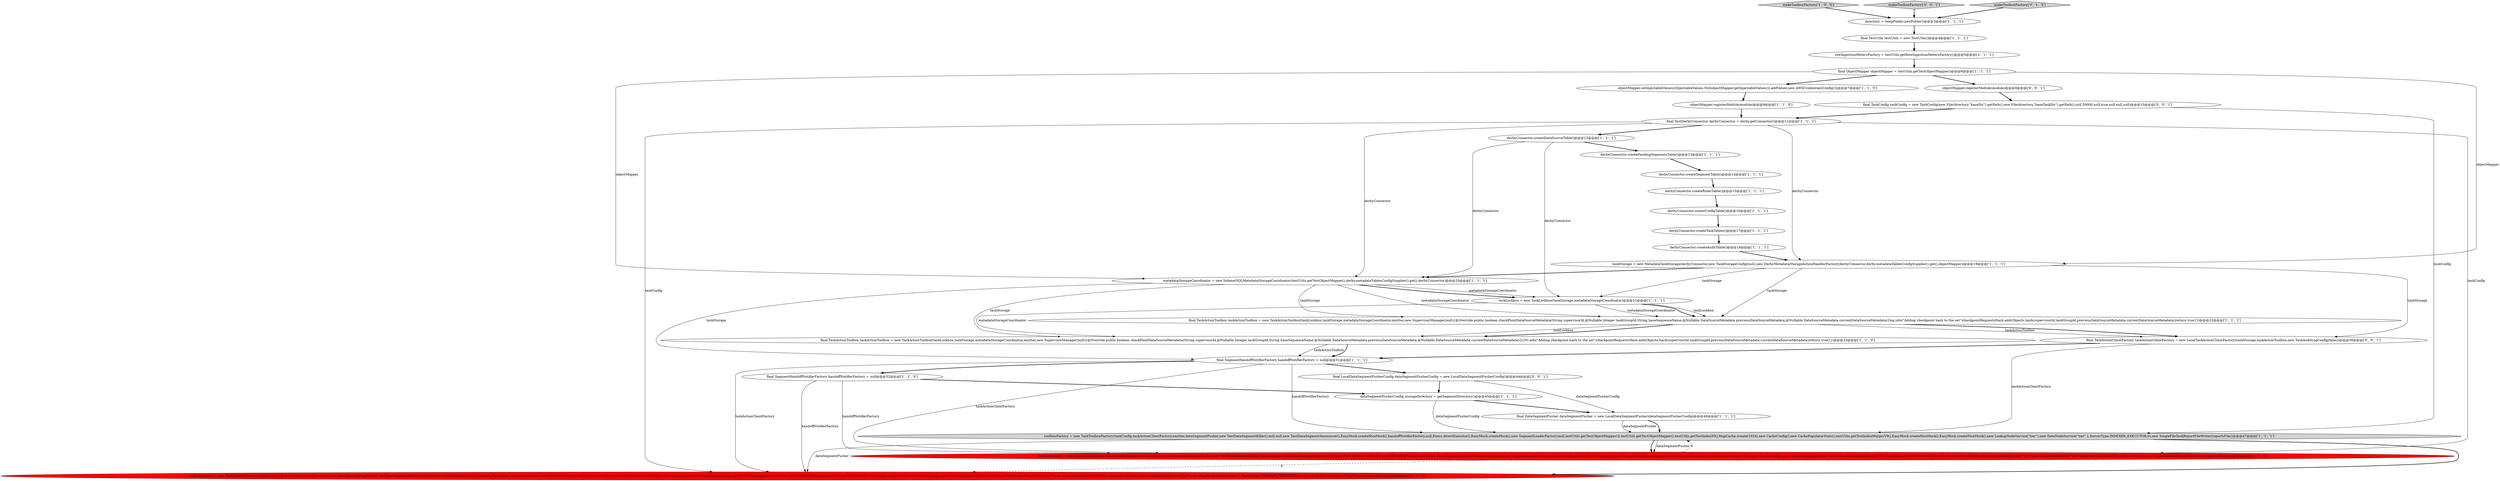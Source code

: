 digraph {
31 [style = filled, label = "final LocalDataSegmentPusherConfig dataSegmentPusherConfig = new LocalDataSegmentPusherConfig()@@@44@@@['0', '0', '1']", fillcolor = white, shape = ellipse image = "AAA0AAABBB3BBB"];
19 [style = filled, label = "rowIngestionMetersFactory = testUtils.getRowIngestionMetersFactory()@@@5@@@['1', '1', '1']", fillcolor = white, shape = ellipse image = "AAA0AAABBB1BBB"];
28 [style = filled, label = "final TaskConfig taskConfig = new TaskConfig(new File(directory,\"baseDir\").getPath(),new File(directory,\"baseTaskDir\").getPath(),null,50000,null,true,null,null,null)@@@10@@@['0', '0', '1']", fillcolor = white, shape = ellipse image = "AAA0AAABBB3BBB"];
32 [style = filled, label = "final TaskActionClientFactory taskActionClientFactory = new LocalTaskActionClientFactory(taskStorage,taskActionToolbox,new TaskAuditLogConfig(false))@@@30@@@['0', '0', '1']", fillcolor = white, shape = ellipse image = "AAA0AAABBB3BBB"];
5 [style = filled, label = "derbyConnector.createPendingSegmentsTable()@@@13@@@['1', '1', '1']", fillcolor = white, shape = ellipse image = "AAA0AAABBB1BBB"];
10 [style = filled, label = "directory = tempFolder.newFolder()@@@3@@@['1', '1', '1']", fillcolor = white, shape = ellipse image = "AAA0AAABBB1BBB"];
23 [style = filled, label = "final ObjectMapper objectMapper = testUtils.getTestObjectMapper()@@@6@@@['1', '1', '1']", fillcolor = white, shape = ellipse image = "AAA0AAABBB1BBB"];
11 [style = filled, label = "taskStorage = new MetadataTaskStorage(derbyConnector,new TaskStorageConfig(null),new DerbyMetadataStorageActionHandlerFactory(derbyConnector,derby.metadataTablesConfigSupplier().get(),objectMapper))@@@19@@@['1', '1', '1']", fillcolor = white, shape = ellipse image = "AAA0AAABBB1BBB"];
2 [style = filled, label = "toolboxFactory = new TaskToolboxFactory(taskConfig,taskActionClientFactory,emitter,dataSegmentPusher,new TestDataSegmentKiller(),null,null,new TestDataSegmentAnnouncer(),EasyMock.createNiceMock(),handoffNotifierFactory,null,Execs.directExecutor(),EasyMock.createMock(),new SegmentLoaderFactory(null,testUtils.getTestObjectMapper()),testUtils.getTestObjectMapper(),testUtils.getTestIndexIO(),MapCache.create(1024),new CacheConfig(),new CachePopulatorStats(),testUtils.getTestIndexMergerV9(),EasyMock.createNiceMock(),EasyMock.createNiceMock(),new LookupNodeService(\"tier\"),new DataNodeService(\"tier\",1,ServerType.INDEXER_EXECUTOR,0),new SingleFileTaskReportFileWriter(reportsFile))@@@48@@@['1', '0', '0']", fillcolor = red, shape = ellipse image = "AAA1AAABBB1BBB"];
7 [style = filled, label = "derbyConnector.createSegmentTable()@@@14@@@['1', '1', '1']", fillcolor = white, shape = ellipse image = "AAA0AAABBB1BBB"];
9 [style = filled, label = "final TaskActionToolbox taskActionToolbox = new TaskActionToolbox(taskLockbox,taskStorage,metadataStorageCoordinator,emitter,new SupervisorManager(null){@Override public boolean checkPointDataSourceMetadata(String supervisorId,@Nullable Integer taskGroupId,String baseSequenceName,@Nullable DataSourceMetadata previousDataSourceMetadata,@Nullable DataSourceMetadata currentDataSourceMetadata){LOG.info(\"Adding checkpoint hash to the set\")checkpointRequestsHash.add(Objects.hash(supervisorId,taskGroupId,previousDataSourceMetadata,currentDataSourceMetadata))return true}})@@@23@@@['1', '1', '0']", fillcolor = white, shape = ellipse image = "AAA0AAABBB1BBB"];
24 [style = filled, label = "derbyConnector.createConfigTable()@@@16@@@['1', '1', '1']", fillcolor = white, shape = ellipse image = "AAA0AAABBB1BBB"];
8 [style = filled, label = "final TestDerbyConnector derbyConnector = derby.getConnector()@@@11@@@['1', '1', '1']", fillcolor = white, shape = ellipse image = "AAA0AAABBB1BBB"];
17 [style = filled, label = "makeToolboxFactory['1', '0', '0']", fillcolor = lightgray, shape = diamond image = "AAA0AAABBB1BBB"];
3 [style = filled, label = "final TestUtils testUtils = new TestUtils()@@@4@@@['1', '1', '1']", fillcolor = white, shape = ellipse image = "AAA0AAABBB1BBB"];
14 [style = filled, label = "final SegmentHandoffNotifierFactory handoffNotifierFactory = null@@@31@@@['1', '1', '1']", fillcolor = white, shape = ellipse image = "AAA0AAABBB1BBB"];
18 [style = filled, label = "objectMapper.setInjectableValues(((InjectableValues.Std)objectMapper.getInjectableValues()).addValue(,new AWSCredentialsConfig()))@@@7@@@['1', '1', '0']", fillcolor = white, shape = ellipse image = "AAA0AAABBB1BBB"];
29 [style = filled, label = "makeToolboxFactory['0', '0', '1']", fillcolor = lightgray, shape = diamond image = "AAA0AAABBB3BBB"];
27 [style = filled, label = "makeToolboxFactory['0', '1', '0']", fillcolor = lightgray, shape = diamond image = "AAA0AAABBB2BBB"];
25 [style = filled, label = "dataSegmentPusherConfig.storageDirectory = getSegmentDirectory()@@@45@@@['1', '1', '1']", fillcolor = white, shape = ellipse image = "AAA0AAABBB1BBB"];
4 [style = filled, label = "final DataSegmentPusher dataSegmentPusher = new LocalDataSegmentPusher(dataSegmentPusherConfig)@@@46@@@['1', '1', '1']", fillcolor = white, shape = ellipse image = "AAA0AAABBB1BBB"];
13 [style = filled, label = "derbyConnector.createAuditTable()@@@18@@@['1', '1', '1']", fillcolor = white, shape = ellipse image = "AAA0AAABBB1BBB"];
15 [style = filled, label = "objectMapper.registerModule(module)@@@9@@@['1', '1', '0']", fillcolor = white, shape = ellipse image = "AAA0AAABBB1BBB"];
26 [style = filled, label = "toolboxFactory = new TaskToolboxFactory(taskConfig,null,taskActionClientFactory,emitter,dataSegmentPusher,new TestDataSegmentKiller(),null,null,new TestDataSegmentAnnouncer(),EasyMock.createNiceMock(),handoffNotifierFactory,null,Execs.directExecutor(),EasyMock.createMock(),new SegmentLoaderFactory(null,testUtils.getTestObjectMapper()),testUtils.getTestObjectMapper(),testUtils.getTestIndexIO(),MapCache.create(1024),new CacheConfig(),new CachePopulatorStats(),testUtils.getTestIndexMergerV9(),EasyMock.createNiceMock(),EasyMock.createNiceMock(),new LookupNodeService(\"tier\"),new DataNodeService(\"tier\",1,ServerType.INDEXER_EXECUTOR,0),new SingleFileTaskReportFileWriter(reportsFile))@@@48@@@['0', '1', '0']", fillcolor = red, shape = ellipse image = "AAA1AAABBB2BBB"];
20 [style = filled, label = "final SegmentHandoffNotifierFactory handoffNotifierFactory = null@@@32@@@['1', '1', '0']", fillcolor = white, shape = ellipse image = "AAA0AAABBB1BBB"];
30 [style = filled, label = "objectMapper.registerModule(module)@@@8@@@['0', '0', '1']", fillcolor = white, shape = ellipse image = "AAA0AAABBB3BBB"];
6 [style = filled, label = "toolboxFactory = new TaskToolboxFactory(taskConfig,taskActionClientFactory,emitter,dataSegmentPusher,new TestDataSegmentKiller(),null,null,new TestDataSegmentAnnouncer(),EasyMock.createNiceMock(),handoffNotifierFactory,null,Execs.directExecutor(),EasyMock.createMock(),new SegmentLoaderFactory(null,testUtils.getTestObjectMapper()),testUtils.getTestObjectMapper(),testUtils.getTestIndexIO(),MapCache.create(1024),new CacheConfig(),new CachePopulatorStats(),testUtils.getTestIndexMergerV9(),EasyMock.createNiceMock(),EasyMock.createNiceMock(),new LookupNodeService(\"tier\"),new DataNodeService(\"tier\",1,ServerType.INDEXER_EXECUTOR,0),new SingleFileTaskReportFileWriter(reportsFile))@@@47@@@['1', '1', '1']", fillcolor = lightgray, shape = ellipse image = "AAA0AAABBB1BBB"];
0 [style = filled, label = "metadataStorageCoordinator = new IndexerSQLMetadataStorageCoordinator(testUtils.getTestObjectMapper(),derby.metadataTablesConfigSupplier().get(),derbyConnector)@@@20@@@['1', '1', '1']", fillcolor = white, shape = ellipse image = "AAA0AAABBB1BBB"];
16 [style = filled, label = "final TaskActionToolbox taskActionToolbox = new TaskActionToolbox(taskLockbox,taskStorage,metadataStorageCoordinator,emitter,new SupervisorManager(null){@Override public boolean checkPointDataSourceMetadata(String supervisorId,@Nullable Integer taskGroupId,String baseSequenceName,@Nullable DataSourceMetadata previousDataSourceMetadata,@Nullable DataSourceMetadata currentDataSourceMetadata){log.info(\"Adding checkpoint hash to the set\")checkpointRequestsHash.add(Objects.hash(supervisorId,taskGroupId,previousDataSourceMetadata,currentDataSourceMetadata))return true}})@@@22@@@['1', '1', '1']", fillcolor = white, shape = ellipse image = "AAA0AAABBB1BBB"];
22 [style = filled, label = "derbyConnector.createTaskTables()@@@17@@@['1', '1', '1']", fillcolor = white, shape = ellipse image = "AAA0AAABBB1BBB"];
12 [style = filled, label = "derbyConnector.createRulesTable()@@@15@@@['1', '1', '1']", fillcolor = white, shape = ellipse image = "AAA0AAABBB1BBB"];
1 [style = filled, label = "taskLockbox = new TaskLockbox(taskStorage,metadataStorageCoordinator)@@@21@@@['1', '1', '1']", fillcolor = white, shape = ellipse image = "AAA0AAABBB1BBB"];
21 [style = filled, label = "derbyConnector.createDataSourceTable()@@@12@@@['1', '1', '1']", fillcolor = white, shape = ellipse image = "AAA0AAABBB1BBB"];
8->0 [style = solid, label="derbyConnector"];
17->10 [style = bold, label=""];
14->6 [style = solid, label="handoffNotifierFactory"];
6->26 [style = bold, label=""];
31->25 [style = bold, label=""];
0->16 [style = solid, label="taskStorage"];
23->30 [style = bold, label=""];
21->1 [style = solid, label="derbyConnector"];
14->2 [style = solid, label="taskActionClientFactory"];
23->0 [style = solid, label="objectMapper"];
9->14 [style = solid, label="taskActionToolbox"];
6->26 [style = solid, label="dataSegmentPusher"];
7->12 [style = bold, label=""];
4->6 [style = bold, label=""];
16->32 [style = solid, label="taskActionToolbox"];
0->9 [style = solid, label="taskStorage"];
18->15 [style = bold, label=""];
8->2 [style = solid, label="taskConfig"];
28->6 [style = solid, label="taskConfig"];
11->1 [style = solid, label="taskStorage"];
25->4 [style = bold, label=""];
10->3 [style = bold, label=""];
32->14 [style = bold, label=""];
31->4 [style = solid, label="dataSegmentPusherConfig"];
16->32 [style = bold, label=""];
1->9 [style = solid, label="metadataStorageCoordinator"];
12->24 [style = bold, label=""];
20->2 [style = solid, label="handoffNotifierFactory"];
1->16 [style = solid, label="taskLockbox"];
24->22 [style = bold, label=""];
20->25 [style = bold, label=""];
13->11 [style = bold, label=""];
20->26 [style = solid, label="handoffNotifierFactory"];
21->0 [style = solid, label="derbyConnector"];
32->6 [style = solid, label="taskActionClientFactory"];
6->2 [style = bold, label=""];
1->16 [style = solid, label="metadataStorageCoordinator"];
21->5 [style = bold, label=""];
16->9 [style = solid, label="taskLockbox"];
11->16 [style = solid, label="taskStorage"];
4->6 [style = solid, label="dataSegmentPusher"];
11->0 [style = bold, label=""];
0->14 [style = solid, label="taskStorage"];
30->28 [style = bold, label=""];
6->2 [style = solid, label="dataSegmentPusher"];
0->1 [style = solid, label="metadataStorageCoordinator"];
23->11 [style = solid, label="objectMapper"];
3->19 [style = bold, label=""];
1->16 [style = bold, label=""];
0->1 [style = bold, label=""];
19->23 [style = bold, label=""];
27->10 [style = bold, label=""];
28->8 [style = bold, label=""];
14->31 [style = bold, label=""];
14->26 [style = solid, label="taskActionClientFactory"];
9->14 [style = bold, label=""];
2->6 [style = dashed, label="0"];
8->21 [style = bold, label=""];
0->16 [style = solid, label="metadataStorageCoordinator"];
5->7 [style = bold, label=""];
29->10 [style = bold, label=""];
8->26 [style = solid, label="taskConfig"];
25->6 [style = solid, label="dataSegmentPusherConfig"];
2->26 [style = dashed, label="0"];
11->32 [style = solid, label="taskStorage"];
23->18 [style = bold, label=""];
16->9 [style = bold, label=""];
22->13 [style = bold, label=""];
15->8 [style = bold, label=""];
8->11 [style = solid, label="derbyConnector"];
14->20 [style = bold, label=""];
}
